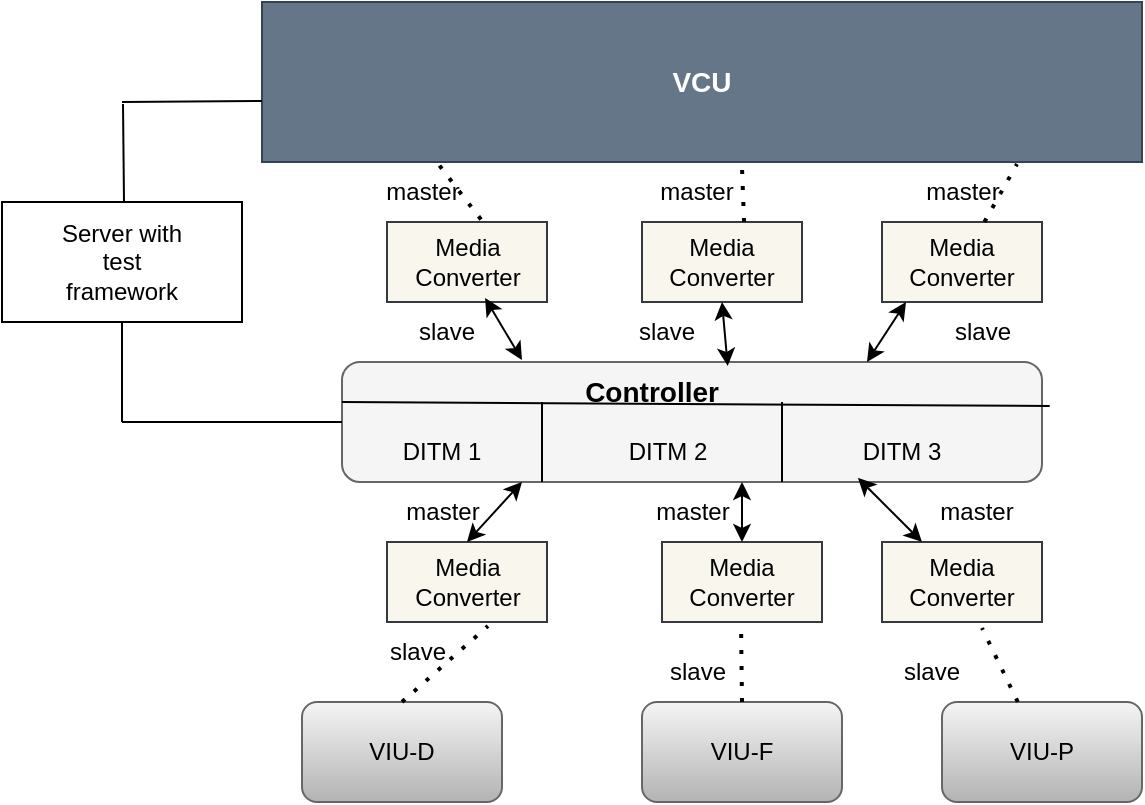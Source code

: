 <mxfile version="24.4.14" type="github">
  <diagram name="Page-1" id="zO6RmrkYbcABOhL9g-xg">
    <mxGraphModel dx="1674" dy="900" grid="1" gridSize="10" guides="1" tooltips="1" connect="1" arrows="1" fold="1" page="1" pageScale="1" pageWidth="850" pageHeight="1100" math="0" shadow="0">
      <root>
        <mxCell id="0" />
        <mxCell id="1" parent="0" />
        <mxCell id="hEehkBUqV5FpCipVYmQF-1" value="" style="rounded=1;whiteSpace=wrap;html=1;fillColor=#f5f5f5;fontColor=#333333;strokeColor=#666666;" parent="1" vertex="1">
          <mxGeometry x="300" y="290" width="350" height="60" as="geometry" />
        </mxCell>
        <mxCell id="hEehkBUqV5FpCipVYmQF-6" value="Media Converter" style="rounded=0;whiteSpace=wrap;html=1;fillColor=#f9f7ed;strokeColor=#36393d;" parent="1" vertex="1">
          <mxGeometry x="322.5" y="220" width="80" height="40" as="geometry" />
        </mxCell>
        <mxCell id="hEehkBUqV5FpCipVYmQF-7" value="Media Converter" style="rounded=0;whiteSpace=wrap;html=1;fillColor=#f9f7ed;strokeColor=#36393d;" parent="1" vertex="1">
          <mxGeometry x="450" y="220" width="80" height="40" as="geometry" />
        </mxCell>
        <mxCell id="hEehkBUqV5FpCipVYmQF-8" value="Media Converter" style="rounded=0;whiteSpace=wrap;html=1;fillColor=#f9f7ed;strokeColor=#36393d;" parent="1" vertex="1">
          <mxGeometry x="570" y="220" width="80" height="40" as="geometry" />
        </mxCell>
        <mxCell id="hEehkBUqV5FpCipVYmQF-9" value="Media Converter" style="rounded=0;whiteSpace=wrap;html=1;fillColor=#f9f7ed;strokeColor=#36393d;" parent="1" vertex="1">
          <mxGeometry x="322.5" y="380" width="80" height="40" as="geometry" />
        </mxCell>
        <mxCell id="hEehkBUqV5FpCipVYmQF-10" value="Media Converter" style="rounded=0;whiteSpace=wrap;html=1;fillColor=#f9f7ed;strokeColor=#36393d;" parent="1" vertex="1">
          <mxGeometry x="460" y="380" width="80" height="40" as="geometry" />
        </mxCell>
        <mxCell id="hEehkBUqV5FpCipVYmQF-11" value="Media Converter" style="rounded=0;whiteSpace=wrap;html=1;fillColor=#f9f7ed;strokeColor=#36393d;" parent="1" vertex="1">
          <mxGeometry x="570" y="380" width="80" height="40" as="geometry" />
        </mxCell>
        <mxCell id="hEehkBUqV5FpCipVYmQF-12" value="VIU-D" style="rounded=1;whiteSpace=wrap;html=1;fillColor=#f5f5f5;gradientColor=#b3b3b3;strokeColor=#666666;" parent="1" vertex="1">
          <mxGeometry x="280" y="460" width="100" height="50" as="geometry" />
        </mxCell>
        <mxCell id="hEehkBUqV5FpCipVYmQF-13" value="VIU-F" style="rounded=1;whiteSpace=wrap;html=1;fillColor=#f5f5f5;gradientColor=#b3b3b3;strokeColor=#666666;" parent="1" vertex="1">
          <mxGeometry x="450" y="460" width="100" height="50" as="geometry" />
        </mxCell>
        <mxCell id="hEehkBUqV5FpCipVYmQF-14" value="VIU-P" style="rounded=1;whiteSpace=wrap;html=1;fillColor=#f5f5f5;gradientColor=#b3b3b3;strokeColor=#666666;" parent="1" vertex="1">
          <mxGeometry x="600" y="460" width="100" height="50" as="geometry" />
        </mxCell>
        <mxCell id="FEkILQDtFKam8nvTwovf-7" value="" style="endArrow=classic;startArrow=classic;html=1;rounded=0;entryX=0.613;entryY=0.95;entryDx=0;entryDy=0;entryPerimeter=0;" parent="1" edge="1" target="hEehkBUqV5FpCipVYmQF-6">
          <mxGeometry width="50" height="50" relative="1" as="geometry">
            <mxPoint x="390" y="289" as="sourcePoint" />
            <mxPoint x="259.5" y="260" as="targetPoint" />
          </mxGeometry>
        </mxCell>
        <mxCell id="FEkILQDtFKam8nvTwovf-8" value="" style="endArrow=classic;startArrow=classic;html=1;rounded=0;entryX=0.161;entryY=0.983;entryDx=0;entryDy=0;entryPerimeter=0;exitX=0.551;exitY=0.033;exitDx=0;exitDy=0;exitPerimeter=0;" parent="1" source="hEehkBUqV5FpCipVYmQF-1" edge="1">
          <mxGeometry width="50" height="50" relative="1" as="geometry">
            <mxPoint x="490" y="280" as="sourcePoint" />
            <mxPoint x="490" y="260" as="targetPoint" />
          </mxGeometry>
        </mxCell>
        <mxCell id="FEkILQDtFKam8nvTwovf-9" value="" style="endArrow=classic;startArrow=classic;html=1;rounded=0;entryX=0.15;entryY=1;entryDx=0;entryDy=0;exitX=0.75;exitY=0;exitDx=0;exitDy=0;entryPerimeter=0;" parent="1" source="hEehkBUqV5FpCipVYmQF-1" edge="1" target="hEehkBUqV5FpCipVYmQF-8">
          <mxGeometry width="50" height="50" relative="1" as="geometry">
            <mxPoint x="679" y="311" as="sourcePoint" />
            <mxPoint x="681" y="260" as="targetPoint" />
          </mxGeometry>
        </mxCell>
        <mxCell id="FEkILQDtFKam8nvTwovf-10" value="" style="endArrow=classic;startArrow=classic;html=1;rounded=0;exitX=0.5;exitY=0;exitDx=0;exitDy=0;" parent="1" source="hEehkBUqV5FpCipVYmQF-9" edge="1">
          <mxGeometry width="50" height="50" relative="1" as="geometry">
            <mxPoint x="436.5" y="389" as="sourcePoint" />
            <mxPoint x="390" y="350" as="targetPoint" />
          </mxGeometry>
        </mxCell>
        <mxCell id="FEkILQDtFKam8nvTwovf-11" value="" style="endArrow=classic;startArrow=classic;html=1;rounded=0;entryX=0.133;entryY=0.933;entryDx=0;entryDy=0;entryPerimeter=0;exitX=0.25;exitY=0;exitDx=0;exitDy=0;" parent="1" edge="1" target="UeJaq8x59YEgya_v_FM9-24" source="hEehkBUqV5FpCipVYmQF-11">
          <mxGeometry width="50" height="50" relative="1" as="geometry">
            <mxPoint x="676.5" y="380" as="sourcePoint" />
            <mxPoint x="580" y="351" as="targetPoint" />
          </mxGeometry>
        </mxCell>
        <mxCell id="FEkILQDtFKam8nvTwovf-12" value="" style="endArrow=classic;startArrow=classic;html=1;rounded=0;exitX=0.5;exitY=0;exitDx=0;exitDy=0;" parent="1" edge="1" source="hEehkBUqV5FpCipVYmQF-10">
          <mxGeometry width="50" height="50" relative="1" as="geometry">
            <mxPoint x="496.5" y="380" as="sourcePoint" />
            <mxPoint x="500" y="350" as="targetPoint" />
          </mxGeometry>
        </mxCell>
        <mxCell id="FEkILQDtFKam8nvTwovf-13" value="" style="endArrow=none;dashed=1;html=1;dashPattern=1 3;strokeWidth=2;rounded=0;" parent="1" edge="1">
          <mxGeometry width="50" height="50" relative="1" as="geometry">
            <mxPoint x="500" y="460" as="sourcePoint" />
            <mxPoint x="499.5" y="420" as="targetPoint" />
          </mxGeometry>
        </mxCell>
        <mxCell id="FEkILQDtFKam8nvTwovf-15" value="" style="endArrow=none;dashed=1;html=1;dashPattern=1 3;strokeWidth=2;rounded=0;entryX=0.631;entryY=1.05;entryDx=0;entryDy=0;entryPerimeter=0;exitX=0.5;exitY=0;exitDx=0;exitDy=0;" parent="1" source="hEehkBUqV5FpCipVYmQF-12" edge="1" target="hEehkBUqV5FpCipVYmQF-9">
          <mxGeometry width="50" height="50" relative="1" as="geometry">
            <mxPoint x="351" y="462" as="sourcePoint" />
            <mxPoint x="280" y="420" as="targetPoint" />
            <Array as="points" />
          </mxGeometry>
        </mxCell>
        <mxCell id="FEkILQDtFKam8nvTwovf-16" value="" style="endArrow=none;dashed=1;html=1;dashPattern=1 3;strokeWidth=2;rounded=0;exitX=0.638;exitY=0;exitDx=0;exitDy=0;exitPerimeter=0;" parent="1" source="hEehkBUqV5FpCipVYmQF-7" edge="1">
          <mxGeometry width="50" height="50" relative="1" as="geometry">
            <mxPoint x="500" y="230" as="sourcePoint" />
            <mxPoint x="499.5" y="180" as="targetPoint" />
          </mxGeometry>
        </mxCell>
        <mxCell id="FEkILQDtFKam8nvTwovf-17" value="" style="endArrow=none;dashed=1;html=1;dashPattern=1 3;strokeWidth=2;rounded=0;entryX=0.195;entryY=0.975;entryDx=0;entryDy=0;entryPerimeter=0;" parent="1" edge="1" target="FEkILQDtFKam8nvTwovf-39">
          <mxGeometry width="50" height="50" relative="1" as="geometry">
            <mxPoint x="369.5" y="218.75" as="sourcePoint" />
            <mxPoint x="369.5" y="191.25" as="targetPoint" />
          </mxGeometry>
        </mxCell>
        <mxCell id="FEkILQDtFKam8nvTwovf-18" value="" style="endArrow=none;dashed=1;html=1;dashPattern=1 3;strokeWidth=2;rounded=0;" parent="1" edge="1" source="hEehkBUqV5FpCipVYmQF-8">
          <mxGeometry width="50" height="50" relative="1" as="geometry">
            <mxPoint x="637.5" y="219" as="sourcePoint" />
            <mxPoint x="637.502" y="191" as="targetPoint" />
            <Array as="points" />
          </mxGeometry>
        </mxCell>
        <mxCell id="FEkILQDtFKam8nvTwovf-19" value="" style="endArrow=none;dashed=1;html=1;dashPattern=1 3;strokeWidth=2;rounded=0;entryX=0.625;entryY=1.075;entryDx=0;entryDy=0;entryPerimeter=0;" parent="1" edge="1" target="hEehkBUqV5FpCipVYmQF-11" source="hEehkBUqV5FpCipVYmQF-14">
          <mxGeometry width="50" height="50" relative="1" as="geometry">
            <mxPoint x="619.25" y="460" as="sourcePoint" />
            <mxPoint x="620" y="430" as="targetPoint" />
          </mxGeometry>
        </mxCell>
        <mxCell id="FEkILQDtFKam8nvTwovf-20" value="master" style="text;html=1;align=center;verticalAlign=middle;whiteSpace=wrap;rounded=0;" parent="1" vertex="1">
          <mxGeometry x="322.5" y="190" width="35" height="30" as="geometry" />
        </mxCell>
        <mxCell id="FEkILQDtFKam8nvTwovf-39" value="&lt;b&gt;&lt;font style=&quot;font-size: 14px;&quot;&gt;VCU&lt;/font&gt;&lt;/b&gt;" style="rounded=0;whiteSpace=wrap;html=1;fillColor=#647687;strokeColor=#314354;fontColor=#ffffff;" parent="1" vertex="1">
          <mxGeometry x="260" y="110" width="440" height="80" as="geometry" />
        </mxCell>
        <mxCell id="UeJaq8x59YEgya_v_FM9-6" value="master" style="text;html=1;align=center;verticalAlign=middle;whiteSpace=wrap;rounded=0;" vertex="1" parent="1">
          <mxGeometry x="460" y="190" width="35" height="30" as="geometry" />
        </mxCell>
        <mxCell id="UeJaq8x59YEgya_v_FM9-7" value="master" style="text;html=1;align=center;verticalAlign=middle;whiteSpace=wrap;rounded=0;" vertex="1" parent="1">
          <mxGeometry x="592.5" y="190" width="35" height="30" as="geometry" />
        </mxCell>
        <mxCell id="UeJaq8x59YEgya_v_FM9-8" value="slave" style="text;html=1;align=center;verticalAlign=middle;whiteSpace=wrap;rounded=0;" vertex="1" parent="1">
          <mxGeometry x="335" y="260" width="35" height="30" as="geometry" />
        </mxCell>
        <mxCell id="UeJaq8x59YEgya_v_FM9-10" value="slave" style="text;html=1;align=center;verticalAlign=middle;whiteSpace=wrap;rounded=0;" vertex="1" parent="1">
          <mxGeometry x="445" y="260" width="35" height="30" as="geometry" />
        </mxCell>
        <mxCell id="UeJaq8x59YEgya_v_FM9-11" value="slave" style="text;html=1;align=center;verticalAlign=middle;whiteSpace=wrap;rounded=0;" vertex="1" parent="1">
          <mxGeometry x="602.5" y="260" width="35" height="30" as="geometry" />
        </mxCell>
        <mxCell id="UeJaq8x59YEgya_v_FM9-12" value="master" style="text;html=1;align=center;verticalAlign=middle;whiteSpace=wrap;rounded=0;" vertex="1" parent="1">
          <mxGeometry x="332.5" y="350" width="35" height="30" as="geometry" />
        </mxCell>
        <mxCell id="UeJaq8x59YEgya_v_FM9-13" value="master" style="text;html=1;align=center;verticalAlign=middle;whiteSpace=wrap;rounded=0;" vertex="1" parent="1">
          <mxGeometry x="457.5" y="350" width="35" height="30" as="geometry" />
        </mxCell>
        <mxCell id="UeJaq8x59YEgya_v_FM9-14" value="master" style="text;html=1;align=center;verticalAlign=middle;whiteSpace=wrap;rounded=0;" vertex="1" parent="1">
          <mxGeometry x="600" y="350" width="35" height="30" as="geometry" />
        </mxCell>
        <mxCell id="UeJaq8x59YEgya_v_FM9-15" value="" style="endArrow=none;html=1;rounded=0;entryX=1.011;entryY=0.367;entryDx=0;entryDy=0;entryPerimeter=0;" edge="1" parent="1" target="hEehkBUqV5FpCipVYmQF-1">
          <mxGeometry width="50" height="50" relative="1" as="geometry">
            <mxPoint x="300" y="310" as="sourcePoint" />
            <mxPoint x="370" y="310" as="targetPoint" />
          </mxGeometry>
        </mxCell>
        <mxCell id="UeJaq8x59YEgya_v_FM9-16" value="" style="endArrow=none;html=1;rounded=0;" edge="1" parent="1">
          <mxGeometry width="50" height="50" relative="1" as="geometry">
            <mxPoint x="400" y="350" as="sourcePoint" />
            <mxPoint x="400" y="310" as="targetPoint" />
          </mxGeometry>
        </mxCell>
        <mxCell id="UeJaq8x59YEgya_v_FM9-17" value="" style="endArrow=none;html=1;rounded=0;" edge="1" parent="1">
          <mxGeometry width="50" height="50" relative="1" as="geometry">
            <mxPoint x="520" y="350" as="sourcePoint" />
            <mxPoint x="520" y="310" as="targetPoint" />
          </mxGeometry>
        </mxCell>
        <mxCell id="UeJaq8x59YEgya_v_FM9-19" value="&lt;b&gt;&lt;font style=&quot;font-size: 14px;&quot;&gt;Controller&lt;/font&gt;&lt;/b&gt;" style="text;html=1;align=center;verticalAlign=middle;whiteSpace=wrap;rounded=0;" vertex="1" parent="1">
          <mxGeometry x="425" y="290" width="60" height="30" as="geometry" />
        </mxCell>
        <mxCell id="UeJaq8x59YEgya_v_FM9-21" value="DITM 1" style="text;html=1;align=center;verticalAlign=middle;whiteSpace=wrap;rounded=0;" vertex="1" parent="1">
          <mxGeometry x="320" y="320" width="60" height="30" as="geometry" />
        </mxCell>
        <mxCell id="UeJaq8x59YEgya_v_FM9-22" value="DITM 2" style="text;html=1;align=center;verticalAlign=middle;whiteSpace=wrap;rounded=0;" vertex="1" parent="1">
          <mxGeometry x="432.5" y="320" width="60" height="30" as="geometry" />
        </mxCell>
        <mxCell id="UeJaq8x59YEgya_v_FM9-24" value="DITM 3" style="text;html=1;align=center;verticalAlign=middle;whiteSpace=wrap;rounded=0;" vertex="1" parent="1">
          <mxGeometry x="550" y="320" width="60" height="30" as="geometry" />
        </mxCell>
        <mxCell id="UeJaq8x59YEgya_v_FM9-25" value="slave" style="text;html=1;align=center;verticalAlign=middle;whiteSpace=wrap;rounded=0;" vertex="1" parent="1">
          <mxGeometry x="580" y="430" width="30" height="30" as="geometry" />
        </mxCell>
        <mxCell id="UeJaq8x59YEgya_v_FM9-26" value="slave" style="text;html=1;align=center;verticalAlign=middle;whiteSpace=wrap;rounded=0;" vertex="1" parent="1">
          <mxGeometry x="462.5" y="430" width="30" height="30" as="geometry" />
        </mxCell>
        <mxCell id="UeJaq8x59YEgya_v_FM9-27" value="slave" style="text;html=1;align=center;verticalAlign=middle;whiteSpace=wrap;rounded=0;" vertex="1" parent="1">
          <mxGeometry x="322.5" y="420" width="30" height="30" as="geometry" />
        </mxCell>
        <mxCell id="UeJaq8x59YEgya_v_FM9-28" value="" style="rounded=0;whiteSpace=wrap;html=1;" vertex="1" parent="1">
          <mxGeometry x="130" y="210" width="120" height="60" as="geometry" />
        </mxCell>
        <mxCell id="UeJaq8x59YEgya_v_FM9-29" value="" style="endArrow=none;html=1;rounded=0;" edge="1" parent="1">
          <mxGeometry width="50" height="50" relative="1" as="geometry">
            <mxPoint x="191" y="210" as="sourcePoint" />
            <mxPoint x="190.5" y="161.02" as="targetPoint" />
          </mxGeometry>
        </mxCell>
        <mxCell id="UeJaq8x59YEgya_v_FM9-30" value="" style="endArrow=none;html=1;rounded=0;" edge="1" parent="1">
          <mxGeometry width="50" height="50" relative="1" as="geometry">
            <mxPoint x="190" y="160" as="sourcePoint" />
            <mxPoint x="260" y="159.5" as="targetPoint" />
          </mxGeometry>
        </mxCell>
        <mxCell id="UeJaq8x59YEgya_v_FM9-31" value="" style="endArrow=none;html=1;rounded=0;" edge="1" parent="1">
          <mxGeometry width="50" height="50" relative="1" as="geometry">
            <mxPoint x="190" y="320" as="sourcePoint" />
            <mxPoint x="190" y="270" as="targetPoint" />
          </mxGeometry>
        </mxCell>
        <mxCell id="UeJaq8x59YEgya_v_FM9-34" value="" style="endArrow=none;html=1;rounded=0;exitX=0;exitY=0.5;exitDx=0;exitDy=0;" edge="1" parent="1" source="hEehkBUqV5FpCipVYmQF-1">
          <mxGeometry width="50" height="50" relative="1" as="geometry">
            <mxPoint x="200" y="330" as="sourcePoint" />
            <mxPoint x="190" y="320" as="targetPoint" />
          </mxGeometry>
        </mxCell>
        <mxCell id="UeJaq8x59YEgya_v_FM9-35" value="Server with test framework" style="text;html=1;align=center;verticalAlign=middle;whiteSpace=wrap;rounded=0;" vertex="1" parent="1">
          <mxGeometry x="150" y="225" width="80" height="30" as="geometry" />
        </mxCell>
      </root>
    </mxGraphModel>
  </diagram>
</mxfile>
